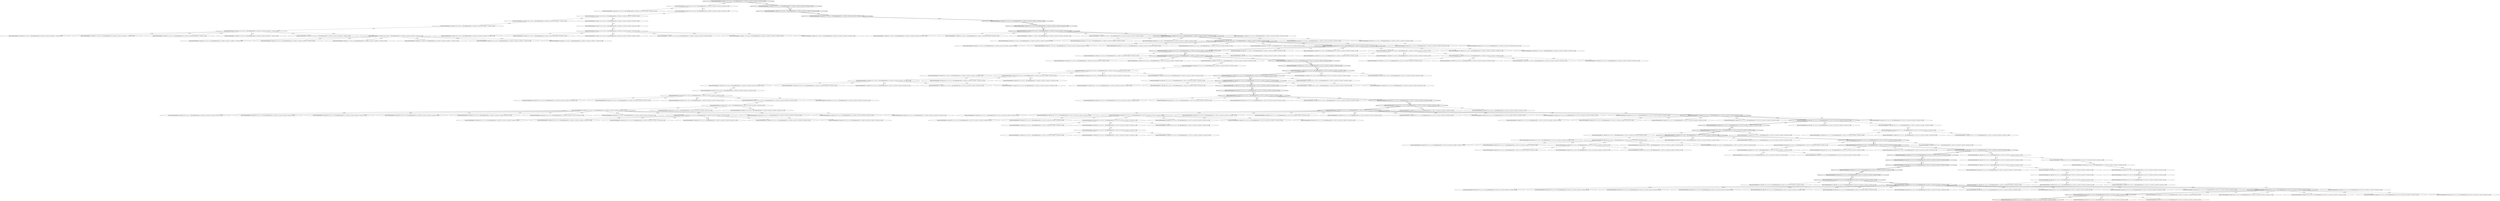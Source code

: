 strict digraph G {
  1 [ style="solid" label="Ejercicio3Vertex[index=37, days=[0, 10, 2, 4, 9, 2, 0, 29], distribucion=[[2, 0, 0, 0], [7, 5, 4, 1], [0, 5, 0, 12], [0, 7, 8, 5], [5, 5, 0, 2]]]" ];
  2 [ style="bold" label="Ejercicio3Vertex[index=39, days=[0, 10, 2, 4, 9, 2, 0, 30], distribucion=[[2, 0, 0, 0], [7, 5, 4, 2], [0, 5, 0, 12], [0, 7, 8, 5], [5, 5, 0, 2]]]" ];
  3 [ style="bold" label="Ejercicio3Vertex[index=15, days=[0, 10, 2, 4, 10, 4, 1, 30], distribucion=[[2, 0, 1, 0], [7, 5, 4, 2], [0, 5, 0, 15], [0, 7, 8, 5], [5, 5, 0, 2]]]" ];
  4 [ style="solid" label="Ejercicio3Vertex[index=18, days=[0, 10, 3, 4, 10, 4, 1, 30], distribucion=[[2, 0, 1, 0], [8, 5, 4, 2], [0, 5, 0, 15], [0, 7, 8, 5], [5, 5, 0, 2]]]" ];
  5 [ style="solid" label="Ejercicio3Vertex[index=8, days=[0, 9, 3, 4, 10, 4, 1, 30], distribucion=[[2, 0, 1, 0], [8, 5, 4, 2], [0, 4, 0, 15], [0, 7, 8, 5], [5, 5, 0, 2]]]" ];
  6 [ style="solid" label="Ejercicio3Vertex[index=12, days=[0, 9, 2, 4, 10, 4, 1, 30], distribucion=[[2, 0, 1, 0], [7, 5, 4, 2], [0, 5, 0, 15], [0, 7, 8, 5], [5, 4, 0, 2]]]" ];
  7 [ style="solid" label="Ejercicio3Vertex[index=23, days=[0, 10, 3, 4, 6, 4, 1, 30], distribucion=[[2, 0, 1, 0], [8, 5, 4, 2], [0, 5, 0, 11], [0, 7, 8, 5], [5, 5, 0, 2]]]" ];
  8 [ style="solid" label="Ejercicio3Vertex[index=23, days=[0, 10, 2, 4, 5, 4, 1, 30], distribucion=[[2, 0, 1, 0], [7, 5, 4, 2], [0, 5, 0, 10], [0, 7, 8, 5], [5, 5, 0, 2]]]" ];
  9 [ style="solid" label="Ejercicio3Vertex[index=16, days=[0, 10, 2, 2, 10, 4, 1, 30], distribucion=[[0, 0, 1, 0], [7, 5, 4, 2], [0, 5, 0, 15], [0, 7, 8, 5], [5, 5, 0, 2]]]" ];
  10 [ style="solid" label="Ejercicio3Vertex[index=12, days=[0, 10, 1, 4, 10, 4, 1, 30], distribucion=[[2, 0, 1, 0], [6, 5, 4, 2], [0, 5, 0, 15], [0, 7, 8, 5], [5, 5, 0, 2]]]" ];
  11 [ style="solid" label="Ejercicio3Vertex[index=24, days=[0, 10, 2, 4, 5, 4, 1, 30], distribucion=[[2, 0, 1, 0], [7, 5, 4, 2], [0, 5, 0, 15], [0, 7, 8, 0], [5, 5, 0, 2]]]" ];
  12 [ style="solid" label="Ejercicio3Vertex[index=7, days=[0, 8, 3, 4, 10, 4, 1, 30], distribucion=[[2, 0, 2, 0], [8, 3, 4, 2], [0, 5, 0, 15], [0, 7, 7, 5], [5, 5, 0, 2]]]" ];
  13 [ style="bold" label="Ejercicio3Vertex[index=31, days=[0, 10, 2, 4, 9, 2, 0, 30], distribucion=[[2, 0, 0, 0], [7, 5, 4, 2], [0, 5, 0, 12], [0, 7, 8, 5], [5, 5, 0, 2]]]" ];
  14 [ style="solid" label="Ejercicio3Vertex[index=23, days=[0, 10, 2, 4, 0, 4, 1, 30], distribucion=[[2, 0, 1, 0], [7, 5, 4, 2], [0, 5, 0, 5], [0, 7, 8, 5], [5, 5, 0, 2]]]" ];
  15 [ style="solid" label="Ejercicio3Vertex[index=30, days=[0, 10, 2, 4, 9, 0, 1, 30], distribucion=[[2, 0, 1, 0], [7, 5, 4, 2], [0, 5, 0, 12], [0, 7, 8, 5], [5, 5, 0, 0]]]" ];
  16 [ style="solid" label="Ejercicio3Vertex[index=24, days=[0, 10, 2, 4, 6, 4, 1, 30], distribucion=[[2, 0, 1, 0], [7, 5, 4, 2], [0, 5, 0, 14], [0, 7, 8, 2], [5, 5, 0, 2]]]" ];
  17 [ style="solid" label="Ejercicio3Vertex[index=29, days=[0, 10, 2, 4, 9, 0, 1, 30], distribucion=[[2, 0, 1, 0], [7, 5, 4, 2], [0, 5, 0, 12], [0, 7, 8, 3], [5, 5, 0, 2]]]" ];
  18 [ style="solid" label="Ejercicio3Vertex[index=33, days=[0, 10, 2, 4, 9, 2, 1, 30], distribucion=[[2, 0, 1, 0], [7, 5, 4, 2], [0, 5, 0, 12], [0, 7, 8, 5], [5, 5, 0, 2]]]" ];
  19 [ style="solid" label="Ejercicio3Vertex[index=7, days=[0, 7, 3, 4, 10, 4, 1, 30], distribucion=[[2, 0, 2, 0], [8, 2, 4, 2], [0, 5, 0, 15], [0, 7, 7, 5], [5, 5, 0, 2]]]" ];
  20 [ style="bold" label="Ejercicio3Vertex[index=0, days=[1, 10, 3, 4, 10, 4, 1, 30], distribucion=[[2, 0, 2, 0], [8, 5, 4, 2], [0, 5, 0, 15], [0, 7, 8, 5], [5, 5, 0, 2]]]" ];
  21 [ style="solid" label="Ejercicio3Vertex[index=6, days=[0, 10, 3, 4, 10, 4, 1, 30], distribucion=[[2, 0, 2, 0], [8, 5, 4, 2], [0, 5, 0, 15], [0, 7, 7, 5], [5, 5, 0, 2]]]" ];
  22 [ style="solid" label="Ejercicio3Vertex[index=25, days=[0, 10, 2, 4, 9, 4, 1, 30], distribucion=[[2, 0, 1, 0], [7, 5, 4, 2], [0, 5, 0, 15], [0, 7, 8, 5], [5, 5, 0, 1]]]" ];
  23 [ style="bold" label="Ejercicio3Vertex[index=26, days=[0, 10, 2, 4, 9, 4, 1, 30], distribucion=[[2, 0, 1, 0], [7, 5, 4, 2], [0, 5, 0, 14], [0, 7, 8, 5], [5, 5, 0, 2]]]" ];
  24 [ style="solid" label="Ejercicio3Vertex[index=23, days=[0, 10, 3, 4, 1, 4, 1, 30], distribucion=[[2, 0, 1, 0], [8, 5, 4, 2], [0, 5, 0, 6], [0, 7, 8, 5], [5, 5, 0, 2]]]" ];
  25 [ style="solid" label="Ejercicio3Vertex[index=24, days=[0, 10, 3, 4, 7, 4, 1, 30], distribucion=[[2, 0, 1, 0], [8, 5, 4, 2], [0, 5, 0, 15], [0, 7, 8, 2], [5, 5, 0, 2]]]" ];
  26 [ style="bold" label="Ejercicio3Vertex[index=2, days=[0, 10, 3, 4, 10, 4, 1, 30], distribucion=[[2, 0, 1, 0], [8, 5, 4, 2], [0, 5, 0, 15], [0, 7, 8, 5], [5, 5, 0, 2]]]" ];
  27 [ style="solid" label="Ejercicio3Vertex[index=9, days=[0, 4, 3, 4, 10, 4, 1, 30], distribucion=[[2, 0, 1, 0], [8, 5, 4, 2], [0, 5, 0, 15], [0, 1, 8, 5], [5, 5, 0, 2]]]" ];
  28 [ style="solid" label="Ejercicio3Vertex[index=23, days=[0, 10, 2, 4, 10, 4, 1, 30], distribucion=[[2, 0, 1, 0], [7, 5, 4, 2], [0, 5, 0, 15], [0, 7, 8, 5], [5, 5, 0, 2]]]" ];
  29 [ style="solid" label="Ejercicio3Vertex[index=37, days=[0, 10, 2, 4, 9, 2, 1, 28], distribucion=[[2, 0, 1, 0], [7, 5, 4, 0], [0, 5, 0, 12], [0, 7, 8, 5], [5, 5, 0, 2]]]" ];
  30 [ style="solid" label="Ejercicio3Vertex[index=7, days=[0, 6, 3, 4, 10, 4, 1, 30], distribucion=[[2, 0, 2, 0], [8, 1, 4, 2], [0, 5, 0, 15], [0, 7, 7, 5], [5, 5, 0, 2]]]" ];
  31 [ style="bold" label="Ejercicio3Vertex[index=10, days=[0, 10, 3, 4, 10, 4, 1, 30], distribucion=[[2, 0, 1, 0], [8, 5, 4, 2], [0, 5, 0, 15], [0, 7, 8, 5], [5, 5, 0, 2]]]" ];
  32 [ style="solid" label="Ejercicio3Vertex[index=19, days=[0, 10, 3, 4, 10, 4, 1, 30], distribucion=[[2, 0, 1, 0], [8, 5, 4, 2], [0, 5, 0, 15], [0, 7, 8, 5], [5, 5, 0, 2]]]" ];
  33 [ style="solid" label="Ejercicio3Vertex[index=8, days=[0, 5, 3, 4, 10, 4, 1, 30], distribucion=[[2, 0, 1, 0], [8, 5, 4, 2], [0, 0, 0, 15], [0, 7, 8, 5], [5, 5, 0, 2]]]" ];
  34 [ style="bold" label="Ejercicio3Vertex[index=40, days=[0, 10, 2, 4, 9, 2, 0, 30], distribucion=[[2, 0, 0, 0], [7, 5, 4, 2], [0, 5, 0, 12], [0, 7, 8, 5], [5, 5, 0, 2]]]" ];
  35 [ style="solid" label="Ejercicio3Vertex[index=39, days=[0, 10, 2, 4, 9, 2, 0, 29], distribucion=[[2, 0, 0, 0], [7, 5, 4, 2], [0, 5, 0, 12], [0, 7, 8, 4], [5, 5, 0, 2]]]" ];
  36 [ style="bold" label="Ejercicio3Vertex[index=14, days=[0, 10, 2, 4, 10, 4, 1, 30], distribucion=[[2, 0, 1, 0], [7, 5, 4, 2], [0, 5, 0, 15], [0, 7, 8, 5], [5, 5, 0, 2]]]" ];
  37 [ style="solid" label="Ejercicio3Vertex[index=24, days=[0, 10, 3, 4, 6, 4, 1, 30], distribucion=[[2, 0, 1, 0], [8, 5, 4, 2], [0, 5, 0, 15], [0, 7, 8, 1], [5, 5, 0, 2]]]" ];
  38 [ style="solid" label="Ejercicio3Vertex[index=17, days=[0, 10, 2, 1, 10, 4, 1, 30], distribucion=[[2, 0, 1, 0], [4, 5, 4, 2], [0, 5, 0, 15], [0, 7, 8, 5], [5, 5, 0, 2]]]" ];
  39 [ style="solid" label="Ejercicio3Vertex[index=38, days=[0, 10, 2, 4, 9, 2, 0, 18], distribucion=[[2, 0, 0, 0], [7, 5, 4, 2], [0, 5, 0, 0], [0, 7, 8, 5], [5, 5, 0, 2]]]" ];
  40 [ style="solid" label="Ejercicio3Vertex[index=20, days=[0, 10, 3, 3, 10, 4, 1, 30], distribucion=[[2, 0, 1, 0], [8, 5, 4, 2], [0, 5, 0, 15], [0, 7, 8, 5], [4, 5, 0, 2]]]" ];
  41 [ style="solid" label="Ejercicio3Vertex[index=20, days=[0, 10, 2, 2, 10, 4, 1, 30], distribucion=[[2, 0, 1, 0], [7, 5, 4, 2], [0, 5, 0, 15], [0, 7, 8, 5], [3, 5, 0, 2]]]" ];
  42 [ style="solid" label="Ejercicio3Vertex[index=24, days=[0, 10, 2, 4, 9, 4, 1, 30], distribucion=[[2, 0, 1, 0], [7, 5, 4, 2], [0, 5, 0, 15], [0, 7, 8, 4], [5, 5, 0, 2]]]" ];
  43 [ style="solid" label="Ejercicio3Vertex[index=23, days=[0, 10, 3, 4, 3, 4, 1, 30], distribucion=[[2, 0, 1, 0], [8, 5, 4, 2], [0, 5, 0, 8], [0, 7, 8, 5], [5, 5, 0, 2]]]" ];
  44 [ style="bold" label="Ejercicio3Vertex[index=32, days=[0, 10, 2, 4, 9, 2, 0, 30], distribucion=[[2, 0, 0, 0], [7, 5, 4, 2], [0, 5, 0, 12], [0, 7, 8, 5], [5, 5, 0, 2]]]" ];
  45 [ style="solid" label="Ejercicio3Vertex[index=23, days=[0, 10, 2, 4, 8, 4, 1, 30], distribucion=[[2, 0, 1, 0], [7, 5, 4, 2], [0, 5, 0, 13], [0, 7, 8, 5], [5, 5, 0, 2]]]" ];
  46 [ style="solid" label="Ejercicio3Vertex[index=9, days=[0, 7, 3, 4, 10, 4, 1, 30], distribucion=[[2, 0, 1, 0], [8, 5, 4, 2], [0, 5, 0, 15], [0, 4, 8, 5], [5, 5, 0, 2]]]" ];
  47 [ style="solid" label="Ejercicio3Vertex[index=11, days=[0, 10, 2, 4, 10, 4, 1, 30], distribucion=[[1, 0, 1, 0], [8, 5, 4, 2], [0, 5, 0, 15], [0, 7, 8, 5], [5, 5, 0, 2]]]" ];
  48 [ style="solid" label="Ejercicio3Vertex[index=20, days=[0, 10, 3, 0, 10, 4, 1, 30], distribucion=[[2, 0, 1, 0], [8, 5, 4, 2], [0, 5, 0, 15], [0, 7, 8, 5], [1, 5, 0, 2]]]" ];
  49 [ style="solid" label="Ejercicio3Vertex[index=30, days=[0, 10, 2, 4, 9, 2, 1, 30], distribucion=[[2, 0, 1, 0], [7, 5, 4, 2], [0, 5, 0, 14], [0, 7, 8, 5], [5, 5, 0, 0]]]" ];
  50 [ style="solid" label="Ejercicio3Vertex[index=27, days=[0, 10, 2, 4, 9, 2, 1, 30], distribucion=[[2, 0, 1, 0], [7, 5, 4, 0], [0, 5, 0, 14], [0, 7, 8, 5], [5, 5, 0, 2]]]" ];
  51 [ style="solid" label="Ejercicio3Vertex[index=32, days=[0, 10, 2, 4, 9, 2, 1, 30], distribucion=[[2, 0, 1, 0], [7, 5, 4, 2], [0, 5, 0, 12], [0, 7, 8, 5], [5, 5, 0, 2]]]" ];
  52 [ style="solid" label="Ejercicio3Vertex[index=34, days=[0, 10, 2, 4, 9, 2, 0, 30], distribucion=[[2, 0, 1, 0], [7, 5, 4, 2], [0, 5, 0, 12], [0, 7, 7, 5], [5, 5, 0, 2]]]" ];
  53 [ style="solid" label="Ejercicio3Vertex[index=29, days=[0, 10, 2, 4, 9, 2, 1, 30], distribucion=[[2, 0, 1, 0], [7, 5, 4, 2], [0, 5, 0, 14], [0, 7, 8, 3], [5, 5, 0, 2]]]" ];
  54 [ style="solid" label="Ejercicio3Vertex[index=8, days=[0, 6, 3, 4, 10, 4, 1, 30], distribucion=[[2, 0, 2, 0], [8, 5, 4, 2], [0, 1, 0, 15], [0, 7, 7, 5], [5, 5, 0, 2]]]" ];
  55 [ style="bold" label="Ejercicio3Vertex[index=25, days=[0, 10, 2, 4, 9, 4, 1, 30], distribucion=[[2, 0, 1, 0], [7, 5, 4, 2], [0, 5, 0, 14], [0, 7, 8, 5], [5, 5, 0, 2]]]" ];
  56 [ style="solid" label="Ejercicio3Vertex[index=5, days=[0, 10, 3, 4, 10, 4, 1, 30], distribucion=[[2, 0, 2, 0], [8, 5, 4, 2], [0, 5, 0, 15], [0, 7, 7, 5], [5, 5, 0, 2]]]" ];
  57 [ style="solid" label="Ejercicio3Vertex[index=1, days=[1, 10, 3, 4, 10, 4, 1, 30], distribucion=[[2, 0, 2, 0], [8, 5, 4, 2], [0, 5, 0, 15], [0, 7, 8, 5], [5, 5, 0, 2]]]" ];
  58 [ style="bold" label="Ejercicio3Vertex[index=3, days=[0, 10, 3, 4, 10, 4, 1, 30], distribucion=[[2, 0, 1, 0], [8, 5, 4, 2], [0, 5, 0, 15], [0, 7, 8, 5], [5, 5, 0, 2]]]" ];
  59 [ style="bold" label="Ejercicio3Vertex[index=11, days=[0, 10, 3, 4, 10, 4, 1, 30], distribucion=[[2, 0, 1, 0], [8, 5, 4, 2], [0, 5, 0, 15], [0, 7, 8, 5], [5, 5, 0, 2]]]" ];
  60 [ style="solid" label="Ejercicio3Vertex[index=27, days=[0, 10, 2, 4, 10, 3, 1, 30], distribucion=[[2, 0, 1, 0], [7, 5, 4, 1], [0, 5, 0, 15], [0, 7, 8, 5], [5, 5, 0, 2]]]" ];
  61 [ style="bold" label="Ejercicio3Vertex[index=22, days=[0, 10, 2, 4, 10, 4, 1, 30], distribucion=[[2, 0, 1, 0], [7, 5, 4, 2], [0, 5, 0, 15], [0, 7, 8, 5], [5, 5, 0, 2]]]" ];
  62 [ style="solid" label="Ejercicio3Vertex[index=28, days=[0, 10, 2, 4, 9, 3, 1, 30], distribucion=[[2, 0, 1, 0], [7, 5, 4, 2], [0, 5, 0, 13], [0, 7, 8, 5], [5, 5, 0, 2]]]" ];
  63 [ style="solid" label="Ejercicio3Vertex[index=40, days=[0, 10, 2, 4, 9, 2, 0, 28], distribucion=[[2, 0, 0, 0], [7, 5, 4, 2], [0, 5, 0, 12], [0, 7, 8, 5], [5, 5, 0, 0]]]" ];
  64 [ style="solid" label="Ejercicio3Vertex[index=16, days=[0, 10, 3, 4, 10, 4, 1, 30], distribucion=[[2, 0, 1, 0], [8, 5, 4, 2], [0, 5, 0, 15], [0, 7, 8, 5], [5, 5, 0, 2]]]" ];
  65 [ style="solid" label="Ejercicio3Vertex[index=37, days=[0, 10, 2, 4, 9, 2, 0, 28], distribucion=[[2, 0, 0, 0], [7, 5, 4, 0], [0, 5, 0, 12], [0, 7, 8, 5], [5, 5, 0, 2]]]" ];
  66 [ style="solid" label="Ejercicio3Vertex[index=20, days=[0, 10, 2, 3, 10, 4, 1, 30], distribucion=[[2, 0, 1, 0], [7, 5, 4, 2], [0, 5, 0, 15], [0, 7, 8, 5], [4, 5, 0, 2]]]" ];
  67 [ style="solid" label="Ejercicio3Vertex[index=38, days=[0, 10, 2, 4, 9, 2, 0, 20], distribucion=[[2, 0, 0, 0], [7, 5, 4, 2], [0, 5, 0, 2], [0, 7, 8, 5], [5, 5, 0, 2]]]" ];
  68 [ style="solid" label="Ejercicio3Vertex[index=17, days=[0, 10, 2, 0, 10, 4, 1, 30], distribucion=[[2, 0, 1, 0], [3, 5, 4, 2], [0, 5, 0, 15], [0, 7, 8, 5], [5, 5, 0, 2]]]" ];
  69 [ style="solid" label="Ejercicio3Vertex[index=39, days=[0, 10, 2, 4, 9, 2, 0, 28], distribucion=[[2, 0, 0, 0], [7, 5, 4, 2], [0, 5, 0, 12], [0, 7, 8, 3], [5, 5, 0, 2]]]" ];
  70 [ style="solid" label="Ejercicio3Vertex[index=7, days=[1, 8, 3, 4, 10, 4, 1, 30], distribucion=[[2, 0, 2, 0], [8, 3, 4, 2], [0, 5, 0, 15], [0, 7, 8, 5], [5, 5, 0, 2]]]" ];
  71 [ style="solid" label="Ejercicio3Vertex[index=24, days=[0, 10, 3, 4, 10, 4, 1, 30], distribucion=[[2, 0, 1, 0], [8, 5, 4, 2], [0, 5, 0, 15], [0, 7, 8, 5], [5, 5, 0, 2]]]" ];
  72 [ style="solid" label="Ejercicio3Vertex[index=23, days=[0, 10, 2, 4, 7, 4, 1, 30], distribucion=[[2, 0, 1, 0], [7, 5, 4, 2], [0, 5, 0, 12], [0, 7, 8, 5], [5, 5, 0, 2]]]" ];
  73 [ style="solid" label="Ejercicio3Vertex[index=35, days=[0, 10, 2, 4, 9, 2, 0, 30], distribucion=[[2, 0, 1, 0], [7, 5, 3, 2], [0, 5, 0, 12], [0, 7, 8, 5], [5, 5, 0, 2]]]" ];
  74 [ style="solid" label="Ejercicio3Vertex[index=9, days=[0, 5, 3, 4, 10, 4, 1, 30], distribucion=[[2, 0, 1, 0], [8, 5, 4, 2], [0, 5, 0, 15], [0, 2, 8, 5], [5, 5, 0, 2]]]" ];
  75 [ style="bold" label="Ejercicio3Vertex[index=33, days=[0, 10, 2, 4, 9, 2, 0, 30], distribucion=[[2, 0, 0, 0], [7, 5, 4, 2], [0, 5, 0, 12], [0, 7, 8, 5], [5, 5, 0, 2]]]" ];
  76 [ style="solid" label="Ejercicio3Vertex[index=8, days=[0, 8, 3, 4, 10, 4, 1, 30], distribucion=[[2, 0, 1, 0], [8, 5, 4, 2], [0, 3, 0, 15], [0, 7, 8, 5], [5, 5, 0, 2]]]" ];
  77 [ style="solid" label="Ejercicio3Vertex[index=40, days=[0, 10, 2, 4, 9, 2, 0, 29], distribucion=[[2, 0, 0, 0], [7, 5, 4, 2], [0, 5, 0, 12], [0, 7, 8, 5], [5, 5, 0, 1]]]" ];
  78 [ style="solid" label="Ejercicio3Vertex[index=28, days=[0, 10, 2, 4, 9, 4, 1, 30], distribucion=[[2, 0, 1, 0], [7, 5, 4, 2], [0, 5, 0, 14], [0, 7, 8, 5], [5, 5, 0, 2]]]" ];
  79 [ style="solid" label="Ejercicio3Vertex[index=38, days=[0, 10, 2, 4, 9, 2, 0, 19], distribucion=[[2, 0, 0, 0], [7, 5, 4, 2], [0, 5, 0, 1], [0, 7, 8, 5], [5, 5, 0, 2]]]" ];
  80 [ style="solid" label="Ejercicio3Vertex[index=12, days=[0, 10, 0, 4, 10, 4, 1, 30], distribucion=[[2, 0, 1, 0], [5, 5, 4, 2], [0, 5, 0, 15], [0, 7, 8, 5], [5, 5, 0, 2]]]" ];
  81 [ style="solid" label="Ejercicio3Vertex[index=20, days=[0, 10, 2, 0, 10, 4, 1, 30], distribucion=[[2, 0, 1, 0], [7, 5, 4, 2], [0, 5, 0, 15], [0, 7, 8, 5], [1, 5, 0, 2]]]" ];
  82 [ style="solid" label="Ejercicio3Vertex[index=12, days=[0, 9, 0, 4, 10, 4, 1, 30], distribucion=[[2, 0, 1, 0], [5, 5, 4, 2], [0, 5, 0, 15], [0, 7, 8, 5], [5, 4, 0, 2]]]" ];
  83 [ style="solid" label="Ejercicio3Vertex[index=4, days=[0, 10, 3, 4, 10, 4, 1, 30], distribucion=[[2, 0, 2, 0], [8, 5, 4, 2], [0, 5, 0, 15], [0, 7, 7, 5], [5, 5, 0, 2]]]" ];
  84 [ style="solid" label="Ejercicio3Vertex[index=6, days=[1, 10, 3, 4, 10, 4, 1, 30], distribucion=[[2, 0, 2, 0], [8, 5, 4, 2], [0, 5, 0, 15], [0, 7, 8, 5], [5, 5, 0, 2]]]" ];
  85 [ style="solid" label="Ejercicio3Vertex[index=7, days=[0, 5, 3, 4, 10, 4, 1, 30], distribucion=[[2, 0, 2, 0], [8, 0, 4, 2], [0, 5, 0, 15], [0, 7, 7, 5], [5, 5, 0, 2]]]" ];
  86 [ style="solid" label="Ejercicio3Vertex[index=25, days=[0, 10, 2, 4, 10, 4, 1, 30], distribucion=[[2, 0, 1, 0], [7, 5, 4, 2], [0, 5, 0, 15], [0, 7, 8, 5], [5, 5, 0, 2]]]" ];
  87 [ style="solid" label="Ejercicio3Vertex[index=23, days=[0, 10, 2, 4, 2, 4, 1, 30], distribucion=[[2, 0, 1, 0], [7, 5, 4, 2], [0, 5, 0, 7], [0, 7, 8, 5], [5, 5, 0, 2]]]" ];
  88 [ style="bold" label="Ejercicio3Vertex[index=17, days=[0, 10, 2, 4, 10, 4, 1, 30], distribucion=[[2, 0, 1, 0], [7, 5, 4, 2], [0, 5, 0, 15], [0, 7, 8, 5], [5, 5, 0, 2]]]" ];
  89 [ style="solid" label="Ejercicio3Vertex[index=27, days=[0, 10, 2, 4, 10, 2, 1, 30], distribucion=[[2, 0, 1, 0], [7, 5, 4, 0], [0, 5, 0, 15], [0, 7, 8, 5], [5, 5, 0, 2]]]" ];
  90 [ style="solid" label="Ejercicio3Vertex[index=31, days=[0, 10, 2, 4, 9, 0, 1, 30], distribucion=[[2, 0, 1, 0], [7, 5, 4, 2], [0, 5, 0, 12], [0, 7, 8, 3], [5, 5, 0, 2]]]" ];
  91 [ style="solid" label="Ejercicio3Vertex[index=35, days=[0, 10, 2, 4, 9, 2, 1, 30], distribucion=[[2, 0, 1, 0], [7, 5, 4, 2], [0, 5, 0, 12], [0, 7, 8, 5], [5, 5, 0, 2]]]" ];
  92 [ style="solid" label="Ejercicio3Vertex[index=10, days=[0, 7, 3, 4, 10, 4, 1, 30], distribucion=[[2, 0, 1, 0], [8, 5, 4, 2], [0, 5, 0, 15], [0, 7, 8, 5], [5, 2, 0, 2]]]" ];
  93 [ style="bold" label="Ejercicio3Vertex[index=8, days=[0, 10, 3, 4, 10, 4, 1, 30], distribucion=[[2, 0, 1, 0], [8, 5, 4, 2], [0, 5, 0, 15], [0, 7, 8, 5], [5, 5, 0, 2]]]" ];
  94 [ style="solid" label="Ejercicio3Vertex[index=9, days=[0, 8, 3, 4, 10, 4, 1, 30], distribucion=[[2, 0, 1, 0], [8, 5, 4, 2], [0, 5, 0, 15], [0, 5, 8, 5], [5, 5, 0, 2]]]" ];
  95 [ style="solid" label="Ejercicio3Vertex[index=23, days=[0, 10, 3, 4, 5, 4, 1, 30], distribucion=[[2, 0, 1, 0], [8, 5, 4, 2], [0, 5, 0, 10], [0, 7, 8, 5], [5, 5, 0, 2]]]" ];
  96 [ style="solid" label="Ejercicio3Vertex[index=7, days=[1, 6, 3, 4, 10, 4, 1, 30], distribucion=[[2, 0, 2, 0], [8, 1, 4, 2], [0, 5, 0, 15], [0, 7, 8, 5], [5, 5, 0, 2]]]" ];
  97 [ style="solid" label="Ejercicio3Vertex[index=17, days=[0, 10, 3, 4, 10, 4, 1, 30], distribucion=[[2, 0, 1, 0], [8, 5, 4, 2], [0, 5, 0, 15], [0, 7, 8, 5], [5, 5, 0, 2]]]" ];
  98 [ style="bold" label="Ejercicio3Vertex[index=16, days=[0, 10, 2, 4, 10, 4, 1, 30], distribucion=[[2, 0, 1, 0], [7, 5, 4, 2], [0, 5, 0, 15], [0, 7, 8, 5], [5, 5, 0, 2]]]" ];
  99 [ style="solid" label="Ejercicio3Vertex[index=38, days=[0, 10, 2, 4, 9, 2, 0, 22], distribucion=[[2, 0, 0, 0], [7, 5, 4, 2], [0, 5, 0, 4], [0, 7, 8, 5], [5, 5, 0, 2]]]" ];
  100 [ style="solid" label="Ejercicio3Vertex[index=27, days=[0, 10, 2, 4, 7, 3, 1, 30], distribucion=[[2, 0, 1, 0], [7, 5, 4, 1], [0, 5, 0, 14], [0, 7, 8, 5], [5, 5, 0, 0]]]" ];
  101 [ style="solid" label="Ejercicio3Vertex[index=8, days=[0, 8, 3, 4, 10, 4, 1, 30], distribucion=[[2, 0, 2, 0], [8, 5, 4, 2], [0, 3, 0, 15], [0, 7, 7, 5], [5, 5, 0, 2]]]" ];
  102 [ style="solid" label="Ejercicio3Vertex[index=39, days=[0, 10, 2, 4, 9, 2, 0, 27], distribucion=[[2, 0, 0, 0], [7, 5, 4, 2], [0, 5, 0, 12], [0, 7, 8, 2], [5, 5, 0, 2]]]" ];
  103 [ style="solid" label="Ejercicio3Vertex[index=9, days=[0, 3, 3, 4, 10, 4, 1, 30], distribucion=[[2, 0, 1, 0], [8, 5, 4, 2], [0, 5, 0, 15], [0, 0, 8, 5], [5, 5, 0, 2]]]" ];
  104 [ style="solid" label="Ejercicio3Vertex[index=12, days=[0, 9, 1, 4, 10, 4, 1, 30], distribucion=[[2, 0, 1, 0], [6, 5, 4, 2], [0, 5, 0, 15], [0, 7, 8, 5], [5, 4, 0, 2]]]" ];
  105 [ style="solid" label="Ejercicio3Vertex[index=36, days=[0, 10, 2, 4, 9, 2, 0, 30], distribucion=[[2, 0, 1, 0], [7, 5, 3, 2], [0, 5, 0, 12], [0, 7, 8, 5], [5, 5, 0, 2]]]" ];
  106 [ style="solid" label="Ejercicio3Vertex[index=24, days=[0, 10, 3, 4, 5, 4, 1, 30], distribucion=[[2, 0, 1, 0], [8, 5, 4, 2], [0, 5, 0, 15], [0, 7, 8, 0], [5, 5, 0, 2]]]" ];
  107 [ style="solid" label="Ejercicio3Vertex[index=17, days=[0, 10, 3, 0, 10, 4, 1, 30], distribucion=[[2, 0, 1, 0], [4, 5, 4, 2], [0, 5, 0, 15], [0, 7, 8, 5], [5, 5, 0, 2]]]" ];
  108 [ style="bold" label="Ejercicio3Vertex[index=34, days=[0, 10, 2, 4, 9, 2, 0, 30], distribucion=[[2, 0, 0, 0], [7, 5, 4, 2], [0, 5, 0, 12], [0, 7, 8, 5], [5, 5, 0, 2]]]" ];
  109 [ style="solid" label="Ejercicio3Vertex[index=8, days=[0, 7, 3, 4, 10, 4, 1, 30], distribucion=[[2, 0, 2, 0], [8, 5, 4, 2], [0, 2, 0, 15], [0, 7, 7, 5], [5, 5, 0, 2]]]" ];
  110 [ style="solid" label="Ejercicio3Vertex[index=16, days=[0, 10, 3, 2, 10, 4, 1, 30], distribucion=[[0, 0, 1, 0], [8, 5, 4, 2], [0, 5, 0, 15], [0, 7, 8, 5], [5, 5, 0, 2]]]" ];
  111 [ style="solid" label="Ejercicio3Vertex[index=11, days=[0, 9, 2, 4, 10, 4, 1, 30], distribucion=[[1, 0, 1, 0], [8, 5, 4, 2], [0, 5, 0, 15], [0, 7, 8, 5], [5, 4, 0, 2]]]" ];
  112 [ style="bold" label="Ejercicio3Vertex[index=27, days=[0, 10, 2, 4, 9, 4, 1, 30], distribucion=[[2, 0, 1, 0], [7, 5, 4, 2], [0, 5, 0, 14], [0, 7, 8, 5], [5, 5, 0, 2]]]" ];
  113 [ style="solid" label="Ejercicio3Vertex[index=7, days=[1, 10, 3, 4, 10, 4, 1, 30], distribucion=[[2, 0, 2, 0], [8, 5, 4, 2], [0, 5, 0, 15], [0, 7, 8, 5], [5, 5, 0, 2]]]" ];
  114 [ style="solid" label="Ejercicio3Vertex[index=34, days=[0, 10, 2, 4, 9, 2, 1, 30], distribucion=[[2, 0, 1, 0], [7, 5, 4, 2], [0, 5, 0, 12], [0, 7, 8, 5], [5, 5, 0, 2]]]" ];
  115 [ style="solid" label="Ejercicio3Vertex[index=30, days=[0, 10, 2, 4, 9, 0, 1, 30], distribucion=[[2, 0, 1, 0], [7, 5, 4, 2], [0, 5, 0, 12], [0, 7, 8, 3], [5, 5, 0, 2]]]" ];
  116 [ style="solid" label="Ejercicio3Vertex[index=38, days=[0, 10, 2, 4, 9, 2, 0, 21], distribucion=[[2, 0, 0, 0], [7, 5, 4, 2], [0, 5, 0, 3], [0, 7, 8, 5], [5, 5, 0, 2]]]" ];
  117 [ style="solid" label="Ejercicio3Vertex[index=23, days=[0, 10, 3, 4, 8, 4, 1, 30], distribucion=[[2, 0, 1, 0], [8, 5, 4, 2], [0, 5, 0, 13], [0, 7, 8, 5], [5, 5, 0, 2]]]" ];
  118 [ style="solid" label="Ejercicio3Vertex[index=23, days=[0, 10, 3, 4, 2, 4, 1, 30], distribucion=[[2, 0, 1, 0], [8, 5, 4, 2], [0, 5, 0, 7], [0, 7, 8, 5], [5, 5, 0, 2]]]" ];
  119 [ style="solid" label="Ejercicio3Vertex[index=24, days=[0, 10, 2, 4, 5, 4, 1, 30], distribucion=[[2, 0, 1, 0], [7, 5, 4, 2], [0, 5, 0, 14], [0, 7, 8, 1], [5, 5, 0, 2]]]" ];
  120 [ style="bold" label="Ejercicio3Vertex[index=1, days=[0, 10, 3, 4, 10, 4, 1, 30], distribucion=[[2, 0, 1, 0], [8, 5, 4, 2], [0, 5, 0, 15], [0, 7, 8, 5], [5, 5, 0, 2]]]" ];
  121 [ style="solid" label="Ejercicio3Vertex[index=29, days=[0, 10, 2, 4, 9, 1, 1, 30], distribucion=[[2, 0, 1, 0], [7, 5, 4, 2], [0, 5, 0, 14], [0, 7, 8, 2], [5, 5, 0, 2]]]" ];
  122 [ style="solid" label="Ejercicio3Vertex[index=7, days=[0, 9, 3, 4, 10, 4, 1, 30], distribucion=[[2, 0, 2, 0], [8, 4, 4, 2], [0, 5, 0, 15], [0, 7, 7, 5], [5, 5, 0, 2]]]" ];
  123 [ style="bold" label="Ejercicio3Vertex[index=9, days=[0, 10, 3, 4, 10, 4, 1, 30], distribucion=[[2, 0, 1, 0], [8, 5, 4, 2], [0, 5, 0, 15], [0, 7, 8, 5], [5, 5, 0, 2]]]" ];
  124 [ style="solid" label="Ejercicio3Vertex[index=15, days=[0, 10, 2, 4, 10, 4, 1, 30], distribucion=[[2, 0, 1, 0], [8, 5, 4, 2], [0, 5, 0, 15], [0, 7, 8, 5], [4, 5, 0, 2]]]" ];
  125 [ style="solid" label="Ejercicio3Vertex[index=24, days=[0, 10, 2, 4, 10, 4, 1, 30], distribucion=[[2, 0, 1, 0], [7, 5, 4, 2], [0, 5, 0, 15], [0, 7, 8, 5], [5, 5, 0, 2]]]" ];
  126 [ style="solid" label="Ejercicio3Vertex[index=17, days=[0, 10, 2, 2, 10, 4, 1, 30], distribucion=[[2, 0, 1, 0], [5, 5, 4, 2], [0, 5, 0, 15], [0, 7, 8, 5], [5, 5, 0, 2]]]" ];
  127 [ style="solid" label="Ejercicio3Vertex[index=22, days=[0, 10, 3, 4, 10, 4, 1, 30], distribucion=[[2, 0, 1, 0], [8, 5, 4, 2], [0, 5, 0, 15], [0, 7, 8, 5], [5, 5, 0, 2]]]" ];
  128 [ style="solid" label="Ejercicio3Vertex[index=31, days=[0, 10, 2, 4, 9, 0, 0, 30], distribucion=[[2, 0, 0, 0], [7, 5, 4, 2], [0, 5, 0, 12], [0, 7, 8, 3], [5, 5, 0, 2]]]" ];
  129 [ style="solid" label="Ejercicio3Vertex[index=10, days=[0, 6, 3, 4, 10, 4, 1, 30], distribucion=[[2, 0, 1, 0], [8, 5, 4, 2], [0, 5, 0, 15], [0, 7, 8, 5], [5, 1, 0, 2]]]" ];
  130 [ style="bold" label="Ejercicio3Vertex[index=35, days=[0, 10, 2, 4, 9, 2, 0, 30], distribucion=[[2, 0, 0, 0], [7, 5, 4, 2], [0, 5, 0, 12], [0, 7, 8, 5], [5, 5, 0, 2]]]" ];
  131 [ style="solid" label="Ejercicio3Vertex[index=38, days=[0, 10, 2, 4, 9, 2, 0, 24], distribucion=[[2, 0, 0, 0], [7, 5, 4, 2], [0, 5, 0, 6], [0, 7, 8, 5], [5, 5, 0, 2]]]" ];
  132 [ style="solid" label="Ejercicio3Vertex[index=39, days=[0, 10, 2, 4, 9, 2, 0, 26], distribucion=[[2, 0, 0, 0], [7, 5, 4, 2], [0, 5, 0, 12], [0, 7, 8, 1], [5, 5, 0, 2]]]" ];
  133 [ style="solid" label="Ejercicio3Vertex[index=11, days=[0, 10, 1, 4, 10, 4, 1, 30], distribucion=[[0, 0, 1, 0], [8, 5, 4, 2], [0, 5, 0, 15], [0, 7, 8, 5], [5, 5, 0, 2]]]" ];
  134 [ style="solid" label="Ejercicio3Vertex[index=27, days=[0, 10, 2, 4, 7, 4, 1, 30], distribucion=[[2, 0, 1, 0], [7, 5, 4, 2], [0, 5, 0, 14], [0, 7, 8, 5], [5, 5, 0, 0]]]" ];
  135 [ style="solid" label="Ejercicio3Vertex[index=17, days=[0, 10, 3, 3, 10, 4, 1, 30], distribucion=[[2, 0, 1, 0], [7, 5, 4, 2], [0, 5, 0, 15], [0, 7, 8, 5], [5, 5, 0, 2]]]" ];
  136 [ style="solid" label="Ejercicio3Vertex[index=20, days=[0, 10, 2, 1, 10, 4, 1, 30], distribucion=[[2, 0, 1, 0], [7, 5, 4, 2], [0, 5, 0, 15], [0, 7, 8, 5], [2, 5, 0, 2]]]" ];
  137 [ style="solid" label="Ejercicio3Vertex[index=20, days=[0, 10, 3, 2, 10, 4, 1, 30], distribucion=[[2, 0, 1, 0], [8, 5, 4, 2], [0, 5, 0, 15], [0, 7, 8, 5], [3, 5, 0, 2]]]" ];
  138 [ style="solid" label="Ejercicio3Vertex[index=33, days=[0, 10, 2, 4, 9, 2, 0, 30], distribucion=[[2, 0, 1, 0], [7, 5, 3, 2], [0, 5, 0, 12], [0, 7, 8, 5], [5, 5, 0, 2]]]" ];
  139 [ style="solid" label="Ejercicio3Vertex[index=25, days=[0, 10, 2, 4, 8, 4, 1, 30], distribucion=[[2, 0, 1, 0], [7, 5, 4, 2], [0, 5, 0, 14], [0, 7, 8, 5], [5, 5, 0, 1]]]" ];
  140 [ style="solid" label="Ejercicio3Vertex[index=24, days=[0, 10, 3, 4, 9, 4, 1, 30], distribucion=[[2, 0, 1, 0], [8, 5, 4, 2], [0, 5, 0, 15], [0, 7, 8, 4], [5, 5, 0, 2]]]" ];
  141 [ style="solid" label="Ejercicio3Vertex[index=28, days=[0, 10, 2, 4, 9, 0, 1, 30], distribucion=[[2, 0, 1, 0], [7, 5, 4, 2], [0, 5, 0, 10], [0, 7, 8, 5], [5, 5, 0, 2]]]" ];
  142 [ style="solid" label="Ejercicio3Vertex[index=30, days=[0, 10, 2, 4, 9, 4, 1, 30], distribucion=[[2, 0, 1, 0], [7, 5, 4, 2], [0, 5, 0, 14], [0, 7, 8, 5], [5, 5, 0, 2]]]" ];
  143 [ style="solid" label="Ejercicio3Vertex[index=27, days=[0, 10, 2, 4, 9, 3, 1, 30], distribucion=[[2, 0, 1, 0], [7, 5, 4, 1], [0, 5, 0, 14], [0, 7, 8, 5], [5, 5, 0, 2]]]" ];
  144 [ style="bold" label="Ejercicio3Vertex[index=29, days=[0, 10, 2, 4, 9, 2, 1, 30], distribucion=[[2, 0, 1, 0], [7, 5, 4, 2], [0, 5, 0, 12], [0, 7, 8, 5], [5, 5, 0, 2]]]" ];
  145 [ style="solid" label="Ejercicio3Vertex[index=7, days=[0, 8, 3, 4, 10, 4, 1, 30], distribucion=[[2, 0, 1, 0], [8, 3, 4, 2], [0, 5, 0, 15], [0, 7, 8, 5], [5, 5, 0, 2]]]" ];
  146 [ style="solid" label="Ejercicio3Vertex[index=38, days=[0, 10, 2, 4, 9, 2, 0, 23], distribucion=[[2, 0, 0, 0], [7, 5, 4, 2], [0, 5, 0, 5], [0, 7, 8, 5], [5, 5, 0, 2]]]" ];
  147 [ style="solid" label="Ejercicio3Vertex[index=4, days=[1, 10, 3, 4, 10, 4, 1, 30], distribucion=[[2, 0, 2, 0], [8, 5, 4, 2], [0, 5, 0, 15], [0, 7, 8, 5], [5, 5, 0, 2]]]" ];
  148 [ style="solid" label="Ejercicio3Vertex[index=7, days=[0, 6, 3, 4, 10, 4, 1, 30], distribucion=[[2, 0, 1, 0], [8, 1, 4, 2], [0, 5, 0, 15], [0, 7, 8, 5], [5, 5, 0, 2]]]" ];
  149 [ style="solid" label="Ejercicio3Vertex[index=7, days=[1, 5, 3, 4, 10, 4, 1, 30], distribucion=[[2, 0, 2, 0], [8, 0, 4, 2], [0, 5, 0, 15], [0, 7, 8, 5], [5, 5, 0, 2]]]" ];
  150 [ style="solid" label="Ejercicio3Vertex[index=8, days=[0, 7, 3, 4, 10, 4, 1, 30], distribucion=[[2, 0, 1, 0], [8, 5, 4, 2], [0, 2, 0, 15], [0, 7, 8, 5], [5, 5, 0, 2]]]" ];
  151 [ style="solid" label="Ejercicio3Vertex[index=27, days=[0, 10, 2, 4, 10, 4, 1, 30], distribucion=[[2, 0, 1, 0], [7, 5, 4, 2], [0, 5, 0, 15], [0, 7, 8, 5], [5, 5, 0, 2]]]" ];
  152 [ style="bold" label="Ejercicio3Vertex[index=6, days=[0, 10, 3, 4, 10, 4, 1, 30], distribucion=[[2, 0, 1, 0], [8, 5, 4, 2], [0, 5, 0, 15], [0, 7, 8, 5], [5, 5, 0, 2]]]" ];
  153 [ style="solid" label="Ejercicio3Vertex[index=10, days=[0, 9, 3, 4, 10, 4, 1, 30], distribucion=[[2, 0, 1, 0], [8, 5, 4, 2], [0, 5, 0, 15], [0, 7, 8, 5], [5, 4, 0, 2]]]" ];
  154 [ style="bold" label="Ejercicio3Vertex[index=19, days=[0, 10, 2, 4, 10, 4, 1, 30], distribucion=[[2, 0, 1, 0], [7, 5, 4, 2], [0, 5, 0, 15], [0, 7, 8, 5], [5, 5, 0, 2]]]" ];
  155 [ style="solid" label="Ejercicio3Vertex[index=14, days=[0, 10, 3, 4, 10, 4, 1, 30], distribucion=[[2, 0, 1, 0], [8, 5, 4, 2], [0, 5, 0, 15], [0, 7, 8, 5], [5, 5, 0, 2]]]" ];
  156 [ style="solid" label="Ejercicio3Vertex[index=37, days=[0, 10, 2, 4, 9, 2, 1, 30], distribucion=[[2, 0, 1, 0], [7, 5, 4, 2], [0, 5, 0, 12], [0, 7, 8, 5], [5, 5, 0, 2]]]" ];
  157 [ style="solid" label="Ejercicio3Vertex[index=7, days=[0, 7, 3, 4, 10, 4, 1, 30], distribucion=[[2, 0, 1, 0], [8, 2, 4, 2], [0, 5, 0, 15], [0, 7, 8, 5], [5, 5, 0, 2]]]" ];
  158 [ style="solid" label="Ejercicio3Vertex[index=28, days=[0, 10, 2, 4, 9, 1, 1, 30], distribucion=[[2, 0, 1, 0], [7, 5, 4, 2], [0, 5, 0, 11], [0, 7, 8, 5], [5, 5, 0, 2]]]" ];
  159 [ style="solid" label="Ejercicio3Vertex[index=23, days=[0, 10, 3, 4, 0, 4, 1, 30], distribucion=[[2, 0, 1, 0], [8, 5, 4, 2], [0, 5, 0, 5], [0, 7, 8, 5], [5, 5, 0, 2]]]" ];
  160 [ style="solid" label="Ejercicio3Vertex[index=15, days=[0, 10, 3, 4, 10, 4, 1, 30], distribucion=[[2, 0, 1, 0], [8, 5, 4, 2], [0, 5, 0, 15], [0, 7, 8, 5], [5, 5, 0, 2]]]" ];
  161 [ style="bold" label="Ejercicio3Vertex[index=36, days=[0, 10, 2, 4, 9, 2, 0, 30], distribucion=[[2, 0, 0, 0], [7, 5, 4, 2], [0, 5, 0, 12], [0, 7, 8, 5], [5, 5, 0, 2]]]" ];
  162 [ style="solid" label="Ejercicio3Vertex[index=24, days=[0, 10, 2, 4, 4, 4, 1, 30], distribucion=[[2, 0, 1, 0], [7, 5, 4, 2], [0, 5, 0, 14], [0, 7, 8, 0], [5, 5, 0, 2]]]" ];
  163 [ style="solid" label="Ejercicio3Vertex[index=38, days=[0, 10, 2, 4, 9, 2, 0, 26], distribucion=[[2, 0, 0, 0], [7, 5, 4, 2], [0, 5, 0, 8], [0, 7, 8, 5], [5, 5, 0, 2]]]" ];
  164 [ style="solid" label="Ejercicio3Vertex[index=39, days=[0, 10, 2, 4, 9, 2, 0, 25], distribucion=[[2, 0, 0, 0], [7, 5, 4, 2], [0, 5, 0, 12], [0, 7, 8, 0], [5, 5, 0, 2]]]" ];
  165 [ style="solid" label="Ejercicio3Vertex[index=23, days=[0, 10, 3, 4, 10, 4, 1, 30], distribucion=[[2, 0, 1, 0], [8, 5, 4, 2], [0, 5, 0, 15], [0, 7, 8, 5], [5, 5, 0, 2]]]" ];
  166 [ style="solid" label="Ejercicio3Vertex[index=23, days=[0, 10, 2, 4, 1, 4, 1, 30], distribucion=[[2, 0, 1, 0], [7, 5, 4, 2], [0, 5, 0, 6], [0, 7, 8, 5], [5, 5, 0, 2]]]" ];
  167 [ style="solid" label="Ejercicio3Vertex[index=15, days=[0, 10, 1, 4, 10, 4, 1, 30], distribucion=[[2, 0, 1, 0], [7, 5, 4, 2], [0, 5, 0, 15], [0, 7, 8, 5], [4, 5, 0, 2]]]" ];
  168 [ style="solid" label="Ejercicio3Vertex[index=7, days=[0, 9, 3, 4, 10, 4, 1, 30], distribucion=[[2, 0, 1, 0], [8, 4, 4, 2], [0, 5, 0, 15], [0, 7, 8, 5], [5, 5, 0, 2]]]" ];
  169 [ style="solid" label="Ejercicio3Vertex[index=34, days=[0, 10, 2, 4, 9, 2, 0, 30], distribucion=[[2, 0, 1, 0], [7, 5, 3, 2], [0, 5, 0, 12], [0, 7, 8, 5], [5, 5, 0, 2]]]" ];
  170 [ style="solid" label="Ejercicio3Vertex[index=23, days=[0, 10, 3, 4, 7, 4, 1, 30], distribucion=[[2, 0, 1, 0], [8, 5, 4, 2], [0, 5, 0, 12], [0, 7, 8, 5], [5, 5, 0, 2]]]" ];
  171 [ style="solid" label="Ejercicio3Vertex[index=25, days=[0, 10, 2, 4, 8, 4, 1, 30], distribucion=[[2, 0, 1, 0], [7, 5, 4, 2], [0, 5, 0, 15], [0, 7, 8, 5], [5, 5, 0, 0]]]" ];
  172 [ style="solid" label="Ejercicio3Vertex[index=23, days=[0, 10, 2, 4, 4, 4, 1, 30], distribucion=[[2, 0, 1, 0], [7, 5, 4, 2], [0, 5, 0, 9], [0, 7, 8, 5], [5, 5, 0, 2]]]" ];
  173 [ style="solid" label="Ejercicio3Vertex[index=24, days=[0, 10, 2, 4, 8, 4, 1, 30], distribucion=[[2, 0, 1, 0], [7, 5, 4, 2], [0, 5, 0, 15], [0, 7, 8, 3], [5, 5, 0, 2]]]" ];
  174 [ style="solid" label="Ejercicio3Vertex[index=22, days=[0, 10, 2, 4, 8, 4, 1, 30], distribucion=[[2, 0, 1, 0], [7, 5, 4, 0], [0, 5, 0, 15], [0, 7, 8, 5], [5, 5, 0, 2]]]" ];
  175 [ style="bold" label="Ejercicio3Vertex[index=28, days=[0, 10, 2, 4, 9, 2, 1, 30], distribucion=[[2, 0, 1, 0], [7, 5, 4, 2], [0, 5, 0, 12], [0, 7, 8, 5], [5, 5, 0, 2]]]" ];
  176 [ style="solid" label="Ejercicio3Vertex[index=29, days=[0, 10, 2, 4, 9, 4, 1, 30], distribucion=[[2, 0, 1, 0], [7, 5, 4, 2], [0, 5, 0, 14], [0, 7, 8, 5], [5, 5, 0, 2]]]" ];
  177 [ style="solid" label="Ejercicio3Vertex[index=38, days=[0, 10, 2, 4, 9, 2, 0, 25], distribucion=[[2, 0, 0, 0], [7, 5, 4, 2], [0, 5, 0, 7], [0, 7, 8, 5], [5, 5, 0, 2]]]" ];
  178 [ style="solid" label="Ejercicio3Vertex[index=5, days=[1, 10, 3, 4, 10, 4, 1, 30], distribucion=[[2, 0, 2, 0], [8, 5, 4, 2], [0, 5, 0, 15], [0, 7, 8, 5], [5, 5, 0, 2]]]" ];
  179 [ style="solid" label="Ejercicio3Vertex[index=26, days=[0, 10, 2, 4, 10, 4, 1, 30], distribucion=[[2, 0, 1, 0], [7, 5, 4, 2], [0, 5, 0, 15], [0, 7, 8, 5], [5, 5, 0, 2]]]" ];
  180 [ style="solid" label="Ejercicio3Vertex[index=15, days=[0, 10, 1, 4, 10, 4, 1, 30], distribucion=[[2, 0, 1, 0], [8, 5, 4, 2], [0, 5, 0, 15], [0, 7, 8, 5], [3, 5, 0, 2]]]" ];
  181 [ style="solid" label="Ejercicio3Vertex[index=36, days=[0, 10, 2, 4, 9, 2, 1, 30], distribucion=[[2, 0, 1, 0], [7, 5, 4, 2], [0, 5, 0, 12], [0, 7, 8, 5], [5, 5, 0, 2]]]" ];
  182 [ style="bold" label="Ejercicio3Vertex[index=18, days=[0, 10, 2, 4, 10, 4, 1, 30], distribucion=[[2, 0, 1, 0], [7, 5, 4, 2], [0, 5, 0, 15], [0, 7, 8, 5], [5, 5, 0, 2]]]" ];
  183 [ style="solid" label="Ejercicio3Vertex[index=2, days=[0, 10, 3, 4, 10, 4, 1, 30], distribucion=[[2, 0, 2, 0], [8, 5, 3, 2], [0, 5, 0, 15], [0, 7, 8, 5], [5, 5, 0, 2]]]" ];
  184 [ style="solid" label="Ejercicio3Vertex[index=29, days=[0, 10, 2, 4, 9, 0, 1, 30], distribucion=[[2, 0, 1, 0], [7, 5, 4, 2], [0, 5, 0, 14], [0, 7, 8, 1], [5, 5, 0, 2]]]" ];
  185 [ style="bold" label="Ejercicio3Vertex[index=7, days=[0, 10, 3, 4, 10, 4, 1, 30], distribucion=[[2, 0, 1, 0], [8, 5, 4, 2], [0, 5, 0, 15], [0, 7, 8, 5], [5, 5, 0, 2]]]" ];
  186 [ style="solid" label="Ejercicio3Vertex[index=9, days=[0, 6, 3, 4, 10, 4, 1, 30], distribucion=[[2, 0, 1, 0], [8, 5, 4, 2], [0, 5, 0, 15], [0, 3, 8, 5], [5, 5, 0, 2]]]" ];
  187 [ style="solid" label="Ejercicio3Vertex[index=8, days=[0, 9, 3, 4, 10, 4, 1, 30], distribucion=[[2, 0, 2, 0], [8, 5, 4, 2], [0, 4, 0, 15], [0, 7, 7, 5], [5, 5, 0, 2]]]" ];
  188 [ style="solid" label="Ejercicio3Vertex[index=20, days=[0, 10, 3, 4, 10, 4, 1, 30], distribucion=[[2, 0, 1, 0], [8, 5, 4, 2], [0, 5, 0, 15], [0, 7, 8, 5], [5, 5, 0, 2]]]" ];
  189 [ style="solid" label="Ejercicio3Vertex[index=30, days=[0, 10, 2, 4, 9, 1, 1, 30], distribucion=[[2, 0, 1, 0], [7, 5, 4, 2], [0, 5, 0, 12], [0, 7, 8, 5], [5, 5, 0, 1]]]" ];
  190 [ style="bold" label="Ejercicio3Vertex[index=13, days=[0, 10, 2, 4, 10, 4, 1, 30], distribucion=[[2, 0, 1, 0], [7, 5, 4, 2], [0, 5, 0, 15], [0, 7, 8, 5], [5, 5, 0, 2]]]" ];
  191 [ style="solid" label="Ejercicio3Vertex[index=27, days=[0, 10, 2, 4, 7, 2, 1, 30], distribucion=[[2, 0, 1, 0], [7, 5, 4, 0], [0, 5, 0, 14], [0, 7, 8, 5], [5, 5, 0, 0]]]" ];
  192 [ style="bold" label="Ejercicio3Vertex[index=37, days=[0, 10, 2, 4, 9, 2, 0, 30], distribucion=[[2, 0, 0, 0], [7, 5, 4, 2], [0, 5, 0, 12], [0, 7, 8, 5], [5, 5, 0, 2]]]" ];
  193 [ style="solid" label="Ejercicio3Vertex[index=24, days=[0, 10, 2, 4, 6, 4, 1, 30], distribucion=[[2, 0, 1, 0], [7, 5, 4, 2], [0, 5, 0, 15], [0, 7, 8, 1], [5, 5, 0, 2]]]" ];
  194 [ style="solid" label="Ejercicio3Vertex[index=38, days=[0, 10, 2, 4, 9, 2, 0, 28], distribucion=[[2, 0, 0, 0], [7, 5, 4, 2], [0, 5, 0, 10], [0, 7, 8, 5], [5, 5, 0, 2]]]" ];
  195 [ style="solid" label="Ejercicio3Vertex[index=24, days=[0, 10, 2, 4, 7, 4, 1, 30], distribucion=[[2, 0, 1, 0], [7, 5, 4, 2], [0, 5, 0, 14], [0, 7, 8, 3], [5, 5, 0, 2]]]" ];
  196 [ style="solid" label="Ejercicio3Vertex[index=22, days=[0, 10, 2, 4, 9, 4, 1, 30], distribucion=[[2, 0, 1, 0], [7, 5, 4, 1], [0, 5, 0, 15], [0, 7, 8, 5], [5, 5, 0, 2]]]" ];
  197 [ style="solid" label="Ejercicio3Vertex[index=23, days=[0, 10, 3, 4, 4, 4, 1, 30], distribucion=[[2, 0, 1, 0], [8, 5, 4, 2], [0, 5, 0, 9], [0, 7, 8, 5], [5, 5, 0, 2]]]" ];
  198 [ style="solid" label="Ejercicio3Vertex[index=25, days=[0, 10, 2, 4, 7, 4, 1, 30], distribucion=[[2, 0, 1, 0], [7, 5, 4, 2], [0, 5, 0, 14], [0, 7, 8, 5], [5, 5, 0, 0]]]" ];
  199 [ style="solid" label="Ejercicio3Vertex[index=17, days=[0, 10, 3, 1, 10, 4, 1, 30], distribucion=[[2, 0, 1, 0], [5, 5, 4, 2], [0, 5, 0, 15], [0, 7, 8, 5], [5, 5, 0, 2]]]" ];
  200 [ style="solid" label="Ejercicio3Vertex[index=15, days=[0, 10, 0, 4, 10, 4, 1, 30], distribucion=[[2, 0, 1, 0], [7, 5, 4, 2], [0, 5, 0, 15], [0, 7, 8, 5], [3, 5, 0, 2]]]" ];
  201 [ style="solid" label="Ejercicio3Vertex[index=7, days=[1, 7, 3, 4, 10, 4, 1, 30], distribucion=[[2, 0, 2, 0], [8, 2, 4, 2], [0, 5, 0, 15], [0, 7, 8, 5], [5, 5, 0, 2]]]" ];
  202 [ style="solid" label="Ejercicio3Vertex[index=29, days=[0, 10, 2, 4, 9, 1, 1, 30], distribucion=[[2, 0, 1, 0], [7, 5, 4, 2], [0, 5, 0, 12], [0, 7, 8, 4], [5, 5, 0, 2]]]" ];
  203 [ style="solid" label="Ejercicio3Vertex[index=31, days=[0, 10, 2, 4, 9, 2, 1, 30], distribucion=[[2, 0, 1, 0], [7, 5, 4, 2], [0, 5, 0, 12], [0, 7, 8, 5], [5, 5, 0, 2]]]" ];
  204 [ style="solid" label="Ejercicio3Vertex[index=38, days=[0, 10, 2, 4, 9, 2, 0, 27], distribucion=[[2, 0, 0, 0], [7, 5, 4, 2], [0, 5, 0, 9], [0, 7, 8, 5], [5, 5, 0, 2]]]" ];
  205 [ style="solid" label="Ejercicio3Vertex[index=16, days=[0, 10, 3, 3, 10, 4, 1, 30], distribucion=[[1, 0, 1, 0], [8, 5, 4, 2], [0, 5, 0, 15], [0, 7, 8, 5], [5, 5, 0, 2]]]" ];
  206 [ style="solid" label="Ejercicio3Vertex[index=2, days=[1, 10, 3, 4, 10, 4, 1, 30], distribucion=[[2, 0, 2, 0], [8, 5, 4, 2], [0, 5, 0, 15], [0, 7, 8, 5], [5, 5, 0, 2]]]" ];
  207 [ style="solid" label="Ejercicio3Vertex[index=8, days=[0, 10, 3, 4, 10, 4, 1, 30], distribucion=[[2, 0, 2, 0], [8, 5, 4, 2], [0, 5, 0, 15], [0, 7, 7, 5], [5, 5, 0, 2]]]" ];
  208 [ style="solid" label="Ejercicio3Vertex[index=20, days=[0, 10, 3, 1, 10, 4, 1, 30], distribucion=[[2, 0, 1, 0], [8, 5, 4, 2], [0, 5, 0, 15], [0, 7, 8, 5], [2, 5, 0, 2]]]" ];
  209 [ style="bold" label="Ejercicio3Vertex[index=24, days=[0, 10, 2, 4, 9, 4, 1, 30], distribucion=[[2, 0, 1, 0], [7, 5, 4, 2], [0, 5, 0, 14], [0, 7, 8, 5], [5, 5, 0, 2]]]" ];
  210 [ style="solid" label="Ejercicio3Vertex[index=23, days=[0, 10, 3, 4, 9, 4, 1, 30], distribucion=[[2, 0, 1, 0], [8, 5, 4, 2], [0, 5, 0, 14], [0, 7, 8, 5], [5, 5, 0, 2]]]" ];
  211 [ style="bold" label="Ejercicio3Vertex[index=4, days=[0, 10, 3, 4, 10, 4, 1, 30], distribucion=[[2, 0, 1, 0], [8, 5, 4, 2], [0, 5, 0, 15], [0, 7, 8, 5], [5, 5, 0, 2]]]" ];
  212 [ style="solid" label="Ejercicio3Vertex[index=10, days=[0, 8, 3, 4, 10, 4, 1, 30], distribucion=[[2, 0, 1, 0], [8, 5, 4, 2], [0, 5, 0, 15], [0, 7, 8, 5], [5, 3, 0, 2]]]" ];
  213 [ style="solid" label="Ejercicio3Vertex[index=12, days=[0, 10, 3, 4, 10, 4, 1, 30], distribucion=[[2, 0, 1, 0], [8, 5, 4, 2], [0, 5, 0, 15], [0, 7, 8, 5], [5, 5, 0, 2]]]" ];
  214 [ style="solid" label="Ejercicio3Vertex[index=8, days=[0, 5, 3, 4, 10, 4, 1, 30], distribucion=[[2, 0, 2, 0], [8, 5, 4, 2], [0, 0, 0, 15], [0, 7, 7, 5], [5, 5, 0, 2]]]" ];
  215 [ style="bold" label="Ejercicio3Vertex[index=21, days=[0, 10, 2, 4, 10, 4, 1, 30], distribucion=[[2, 0, 1, 0], [7, 5, 4, 2], [0, 5, 0, 15], [0, 7, 8, 5], [5, 5, 0, 2]]]" ];
  216 [ style="solid" label="Ejercicio3Vertex[index=17, days=[0, 10, 2, 3, 10, 4, 1, 30], distribucion=[[2, 0, 1, 0], [6, 5, 4, 2], [0, 5, 0, 15], [0, 7, 8, 5], [5, 5, 0, 2]]]" ];
  217 [ style="solid" label="Ejercicio3Vertex[index=37, days=[0, 10, 2, 4, 9, 2, 1, 29], distribucion=[[2, 0, 1, 0], [7, 5, 4, 1], [0, 5, 0, 12], [0, 7, 8, 5], [5, 5, 0, 2]]]" ];
  218 [ style="solid" label="Ejercicio3Vertex[index=12, days=[0, 9, 3, 4, 10, 4, 1, 30], distribucion=[[2, 0, 1, 0], [8, 5, 4, 2], [0, 5, 0, 15], [0, 7, 8, 5], [5, 4, 0, 2]]]" ];
  219 [ style="solid" label="Ejercicio3Vertex[index=23, days=[0, 10, 2, 4, 6, 4, 1, 30], distribucion=[[2, 0, 1, 0], [7, 5, 4, 2], [0, 5, 0, 11], [0, 7, 8, 5], [5, 5, 0, 2]]]" ];
  220 [ style="solid" label="Ejercicio3Vertex[index=21, days=[0, 10, 3, 4, 10, 4, 1, 30], distribucion=[[2, 0, 1, 0], [8, 5, 4, 2], [0, 5, 0, 15], [0, 7, 8, 5], [5, 5, 0, 2]]]" ];
  221 [ style="solid" label="Ejercicio3Vertex[index=30, days=[0, 10, 2, 4, 9, 3, 1, 30], distribucion=[[2, 0, 1, 0], [7, 5, 4, 2], [0, 5, 0, 14], [0, 7, 8, 5], [5, 5, 0, 1]]]" ];
  222 [ style="bold" label="Ejercicio3Vertex[index=12, days=[0, 10, 2, 4, 10, 4, 1, 30], distribucion=[[2, 0, 1, 0], [7, 5, 4, 2], [0, 5, 0, 15], [0, 7, 8, 5], [5, 5, 0, 2]]]" ];
  223 [ style="solid" label="Ejercicio3Vertex[index=10, days=[0, 5, 3, 4, 10, 4, 1, 30], distribucion=[[2, 0, 1, 0], [8, 5, 4, 2], [0, 5, 0, 15], [0, 7, 8, 5], [5, 0, 0, 2]]]" ];
  224 [ style="bold" label="Ejercicio3Vertex[index=38, days=[0, 10, 2, 4, 9, 2, 0, 30], distribucion=[[2, 0, 0, 0], [7, 5, 4, 2], [0, 5, 0, 12], [0, 7, 8, 5], [5, 5, 0, 2]]]" ];
  225 [ style="solid" label="Ejercicio3Vertex[index=11, days=[0, 9, 1, 4, 10, 4, 1, 30], distribucion=[[0, 0, 1, 0], [8, 5, 4, 2], [0, 5, 0, 15], [0, 7, 8, 5], [5, 4, 0, 2]]]" ];
  226 [ style="solid" label="Ejercicio3Vertex[index=17, days=[0, 10, 3, 2, 10, 4, 1, 30], distribucion=[[2, 0, 1, 0], [6, 5, 4, 2], [0, 5, 0, 15], [0, 7, 8, 5], [5, 5, 0, 2]]]" ];
  227 [ style="solid" label="Ejercicio3Vertex[index=26, days=[0, 10, 2, 4, 7, 4, 1, 30], distribucion=[[2, 0, 1, 0], [7, 5, 4, 2], [0, 5, 0, 14], [0, 7, 8, 5], [5, 5, 0, 0]]]" ];
  228 [ style="solid" label="Ejercicio3Vertex[index=32, days=[0, 10, 2, 4, 9, 2, 0, 30], distribucion=[[2, 0, 1, 0], [7, 5, 3, 2], [0, 5, 0, 12], [0, 7, 8, 5], [5, 5, 0, 2]]]" ];
  229 [ style="solid" label="Ejercicio3Vertex[index=22, days=[0, 10, 3, 4, 9, 4, 1, 30], distribucion=[[2, 0, 1, 0], [8, 5, 4, 1], [0, 5, 0, 15], [0, 7, 8, 5], [5, 5, 0, 2]]]" ];
  230 [ style="solid" label="Ejercicio3Vertex[index=7, days=[0, 5, 3, 4, 10, 4, 1, 30], distribucion=[[2, 0, 1, 0], [8, 0, 4, 2], [0, 5, 0, 15], [0, 7, 8, 5], [5, 5, 0, 2]]]" ];
  231 [ style="solid" label="Ejercicio3Vertex[index=9, days=[0, 9, 3, 4, 10, 4, 1, 30], distribucion=[[2, 0, 1, 0], [8, 5, 4, 2], [0, 5, 0, 15], [0, 6, 8, 5], [5, 5, 0, 2]]]" ];
  232 [ style="solid" label="Ejercicio3Vertex[index=22, days=[0, 10, 3, 4, 8, 4, 1, 30], distribucion=[[2, 0, 1, 0], [8, 5, 4, 0], [0, 5, 0, 15], [0, 7, 8, 5], [5, 5, 0, 2]]]" ];
  233 [ style="solid" label="Ejercicio3Vertex[index=24, days=[0, 10, 3, 4, 8, 4, 1, 30], distribucion=[[2, 0, 1, 0], [8, 5, 4, 2], [0, 5, 0, 15], [0, 7, 8, 3], [5, 5, 0, 2]]]" ];
  234 [ style="bold" label="Ejercicio3Vertex[index=30, days=[0, 10, 2, 4, 9, 2, 1, 30], distribucion=[[2, 0, 1, 0], [7, 5, 4, 2], [0, 5, 0, 12], [0, 7, 8, 5], [5, 5, 0, 2]]]" ];
  235 [ style="solid" label="Ejercicio3Vertex[index=16, days=[0, 10, 2, 3, 10, 4, 1, 30], distribucion=[[1, 0, 1, 0], [7, 5, 4, 2], [0, 5, 0, 15], [0, 7, 8, 5], [5, 5, 0, 2]]]" ];
  236 [ style="solid" label="Ejercicio3Vertex[index=29, days=[0, 10, 2, 4, 9, 3, 1, 30], distribucion=[[2, 0, 1, 0], [7, 5, 4, 2], [0, 5, 0, 14], [0, 7, 8, 4], [5, 5, 0, 2]]]" ];
  237 [ style="solid" label="Ejercicio3Vertex[index=38, days=[0, 10, 2, 4, 9, 2, 0, 29], distribucion=[[2, 0, 0, 0], [7, 5, 4, 2], [0, 5, 0, 11], [0, 7, 8, 5], [5, 5, 0, 2]]]" ];
  238 [ style="solid" label="Ejercicio3Vertex[index=3, days=[1, 10, 3, 4, 10, 4, 1, 30], distribucion=[[2, 0, 2, 0], [8, 5, 4, 2], [0, 5, 0, 15], [0, 7, 8, 5], [5, 5, 0, 2]]]" ];
  239 [ style="solid" label="Ejercicio3Vertex[index=24, days=[0, 10, 2, 4, 7, 4, 1, 30], distribucion=[[2, 0, 1, 0], [7, 5, 4, 2], [0, 5, 0, 15], [0, 7, 8, 2], [5, 5, 0, 2]]]" ];
  240 [ style="solid" label="Ejercicio3Vertex[index=23, days=[0, 10, 2, 4, 3, 4, 1, 30], distribucion=[[2, 0, 1, 0], [7, 5, 4, 2], [0, 5, 0, 8], [0, 7, 8, 5], [5, 5, 0, 2]]]" ];
  241 [ style="bold" label="Ejercicio3Vertex[index=23, days=[0, 10, 2, 4, 9, 4, 1, 30], distribucion=[[2, 0, 1, 0], [7, 5, 4, 2], [0, 5, 0, 14], [0, 7, 8, 5], [5, 5, 0, 2]]]" ];
  242 [ style="solid" label="Ejercicio3Vertex[index=7, days=[0, 10, 3, 4, 10, 4, 1, 30], distribucion=[[2, 0, 2, 0], [8, 5, 4, 2], [0, 5, 0, 15], [0, 7, 7, 5], [5, 5, 0, 2]]]" ];
  243 [ style="solid" label="Ejercicio3Vertex[index=15, days=[0, 10, 0, 4, 10, 4, 1, 30], distribucion=[[2, 0, 1, 0], [8, 5, 4, 2], [0, 5, 0, 15], [0, 7, 8, 5], [2, 5, 0, 2]]]" ];
  244 [ style="bold" label="Ejercicio3Vertex[index=5, days=[0, 10, 3, 4, 10, 4, 1, 30], distribucion=[[2, 0, 1, 0], [8, 5, 4, 2], [0, 5, 0, 15], [0, 7, 8, 5], [5, 5, 0, 2]]]" ];
  245 [ style="solid" label="Ejercicio3Vertex[index=24, days=[0, 10, 2, 4, 8, 4, 1, 30], distribucion=[[2, 0, 1, 0], [7, 5, 4, 2], [0, 5, 0, 14], [0, 7, 8, 4], [5, 5, 0, 2]]]" ];
  246 [ style="solid" label="Ejercicio3Vertex[index=13, days=[0, 10, 3, 4, 10, 4, 1, 30], distribucion=[[2, 0, 1, 0], [8, 5, 4, 2], [0, 5, 0, 15], [0, 7, 8, 5], [5, 5, 0, 2]]]" ];
  247 [ style="bold" label="Ejercicio3Vertex[index=20, days=[0, 10, 2, 4, 10, 4, 1, 30], distribucion=[[2, 0, 1, 0], [7, 5, 4, 2], [0, 5, 0, 15], [0, 7, 8, 5], [5, 5, 0, 2]]]" ];
  248 [ style="solid" label="Ejercicio3Vertex[index=7, days=[1, 9, 3, 4, 10, 4, 1, 30], distribucion=[[2, 0, 2, 0], [8, 4, 4, 2], [0, 5, 0, 15], [0, 7, 8, 5], [5, 5, 0, 2]]]" ];
  249 [ style="solid" label="Ejercicio3Vertex[index=8, days=[0, 6, 3, 4, 10, 4, 1, 30], distribucion=[[2, 0, 1, 0], [8, 5, 4, 2], [0, 1, 0, 15], [0, 7, 8, 5], [5, 5, 0, 2]]]" ];
  250 [ style="solid" label="Ejercicio3Vertex[index=11, days=[0, 9, 3, 4, 10, 4, 1, 30], distribucion=[[2, 0, 1, 0], [8, 5, 4, 2], [0, 5, 0, 15], [0, 7, 8, 5], [5, 4, 0, 2]]]" ];
  161 -> 1 [ style="solid" label="1; 0,0" ];
  224 -> 2 [ style="bold" label="0; 0,0" ];
  36 -> 3 [ style="bold" label="0; 0,0" ];
  97 -> 4 [ style="solid" label="0; 0,0" ];
  185 -> 5 [ style="solid" label="1; 0,0" ];
  250 -> 6 [ style="solid" label="1; 0,0" ];
  127 -> 7 [ style="solid" label="4; 0,0" ];
  61 -> 8 [ style="solid" label="5; 0,0" ];
  3 -> 9 [ style="solid" label="2; 0,0" ];
  59 -> 10 [ style="solid" label="2; 0,0" ];
  28 -> 11 [ style="solid" label="5; 0,0" ];
  21 -> 12 [ style="solid" label="2; 0,0" ];
  234 -> 13 [ style="bold" label="1; 0,0" ];
  61 -> 14 [ style="solid" label="10; 0,0" ];
  144 -> 15 [ style="solid" label="2; 0,0" ];
  241 -> 16 [ style="solid" label="3; 0,0" ];
  175 -> 17 [ style="solid" label="2; 0,0" ];
  51 -> 18 [ style="solid" label="0; 0,0" ];
  21 -> 19 [ style="solid" label="3; 0,0" ];
  56 -> 21 [ style="solid" label="0; 0,0" ];
  125 -> 22 [ style="solid" label="1; 0,0" ];
  55 -> 23 [ style="bold" label="0; 0,0" ];
  127 -> 24 [ style="solid" label="9; 0,0" ];
  165 -> 25 [ style="solid" label="3; 0,0" ];
  120 -> 26 [ style="bold" label="0; 0,0" ];
  93 -> 27 [ style="solid" label="6; 0,0" ];
  61 -> 28 [ style="solid" label="0; 0,0" ];
  181 -> 29 [ style="solid" label="2; 0,0" ];
  21 -> 30 [ style="solid" label="4; 0,0" ];
  123 -> 31 [ style="bold" label="0; 0,0" ];
  4 -> 32 [ style="solid" label="0; 0,0" ];
  185 -> 33 [ style="solid" label="5; 0,0" ];
  2 -> 34 [ style="bold" label="0; 0,0" ];
  224 -> 35 [ style="solid" label="1; 0,0" ];
  190 -> 36 [ style="bold" label="0; 0,0" ];
  165 -> 37 [ style="solid" label="4; 0,0" ];
  98 -> 38 [ style="solid" label="3; 0,0" ];
  192 -> 39 [ style="solid" label="12; 0,0" ];
  32 -> 40 [ style="solid" label="1; 0,0" ];
  154 -> 41 [ style="solid" label="2; 0,0" ];
  28 -> 42 [ style="solid" label="1; 0,0" ];
  127 -> 43 [ style="solid" label="7; 0,0" ];
  13 -> 44 [ style="bold" label="0; 0,0" ];
  61 -> 45 [ style="solid" label="2; 0,0" ];
  93 -> 46 [ style="solid" label="3; 0,0" ];
  31 -> 47 [ style="solid" label="1; 0,0" ];
  32 -> 48 [ style="solid" label="4; 0,0" ];
  176 -> 49 [ style="solid" label="2; 0,0" ];
  23 -> 50 [ style="solid" label="2; 0,0" ];
  203 -> 51 [ style="solid" label="0; 0,0" ];
  18 -> 52 [ style="solid" label="1; 0,0" ];
  78 -> 53 [ style="solid" label="2; 0,0" ];
  242 -> 54 [ style="solid" label="4; 0,0" ];
  209 -> 55 [ style="bold" label="0; 0,0" ];
  83 -> 56 [ style="solid" label="0; 0,0" ];
  20 -> 57 [ style="solid" label="0; 0,0" ];
  26 -> 58 [ style="bold" label="0; 0,0" ];
  31 -> 59 [ style="bold" label="0; 0,0" ];
  179 -> 60 [ style="solid" label="1; 0,0" ];
  215 -> 61 [ style="bold" label="0; 0,0" ];
  112 -> 62 [ style="solid" label="1; 0,0" ];
  2 -> 63 [ style="solid" label="2; 0,0" ];
  160 -> 64 [ style="solid" label="0; 0,0" ];
  161 -> 65 [ style="solid" label="2; 0,0" ];
  154 -> 66 [ style="solid" label="1; 0,0" ];
  192 -> 67 [ style="solid" label="10; 0,0" ];
  98 -> 68 [ style="solid" label="4; 0,0" ];
  224 -> 69 [ style="solid" label="2; 0,0" ];
  84 -> 70 [ style="solid" label="2; 0,0" ];
  165 -> 71 [ style="solid" label="0; 0,0" ];
  61 -> 72 [ style="solid" label="3; 0,0" ];
  169 -> 73 [ style="solid" label="0; 0,0" ];
  93 -> 74 [ style="solid" label="5; 0,0" ];
  44 -> 75 [ style="bold" label="0; 0,0" ];
  185 -> 76 [ style="solid" label="2; 0,0" ];
  2 -> 77 [ style="solid" label="1; 0,0" ];
  112 -> 78 [ style="solid" label="0; 0,0" ];
  192 -> 79 [ style="solid" label="11; 0,0" ];
  59 -> 80 [ style="solid" label="3; 0,0" ];
  154 -> 81 [ style="solid" label="4; 0,0" ];
  250 -> 82 [ style="solid" label="3; 0,0" ];
  238 -> 83 [ style="solid" label="1; 0,0" ];
  178 -> 84 [ style="solid" label="0; 0,0" ];
  21 -> 85 [ style="solid" label="5; 0,0" ];
  125 -> 86 [ style="solid" label="0; 0,0" ];
  61 -> 87 [ style="solid" label="8; 0,0" ];
  98 -> 88 [ style="bold" label="0; 0,0" ];
  179 -> 89 [ style="solid" label="2; 0,0" ];
  115 -> 90 [ style="solid" label="0; 0,0" ];
  114 -> 91 [ style="solid" label="0; 0,0" ];
  123 -> 92 [ style="solid" label="3; 0,0" ];
  185 -> 93 [ style="bold" label="0; 0,0" ];
  93 -> 94 [ style="solid" label="2; 0,0" ];
  127 -> 95 [ style="solid" label="5; 0,0" ];
  84 -> 96 [ style="solid" label="4; 0,0" ];
  64 -> 97 [ style="solid" label="0; 0,0" ];
  3 -> 98 [ style="bold" label="0; 0,0" ];
  192 -> 99 [ style="solid" label="8; 0,0" ];
  227 -> 100 [ style="solid" label="1; 0,0" ];
  242 -> 101 [ style="solid" label="2; 0,0" ];
  224 -> 102 [ style="solid" label="3; 0,0" ];
  93 -> 103 [ style="solid" label="7; 0,0" ];
  250 -> 104 [ style="solid" label="2; 0,0" ];
  73 -> 105 [ style="solid" label="0; 0,0" ];
  165 -> 106 [ style="solid" label="5; 0,0" ];
  64 -> 107 [ style="solid" label="4; 0,0" ];
  75 -> 108 [ style="bold" label="0; 0,0" ];
  242 -> 109 [ style="solid" label="3; 0,0" ];
  160 -> 110 [ style="solid" label="2; 0,0" ];
  153 -> 111 [ style="solid" label="1; 0,0" ];
  23 -> 112 [ style="bold" label="0; 0,0" ];
  84 -> 113 [ style="solid" label="0; 0,0" ];
  18 -> 114 [ style="solid" label="0; 0,0" ];
  17 -> 115 [ style="solid" label="0; 0,0" ];
  192 -> 116 [ style="solid" label="9; 0,0" ];
  127 -> 117 [ style="solid" label="2; 0,0" ];
  127 -> 118 [ style="solid" label="8; 0,0" ];
  241 -> 119 [ style="solid" label="4; 0,0" ];
  20 -> 120 [ style="bold" label="1; 0,0" ];
  78 -> 121 [ style="solid" label="3; 0,0" ];
  21 -> 122 [ style="solid" label="1; 0,0" ];
  93 -> 123 [ style="bold" label="0; 0,0" ];
  155 -> 124 [ style="solid" label="1; 0,0" ];
  28 -> 125 [ style="solid" label="0; 0,0" ];
  98 -> 126 [ style="solid" label="2; 0,0" ];
  220 -> 127 [ style="solid" label="0; 0,0" ];
  115 -> 128 [ style="solid" label="1; 0,0" ];
  123 -> 129 [ style="solid" label="4; 0,0" ];
  108 -> 130 [ style="bold" label="0; 0,0" ];
  192 -> 131 [ style="solid" label="6; 0,0" ];
  224 -> 132 [ style="solid" label="4; 0,0" ];
  31 -> 133 [ style="solid" label="2; 0,0" ];
  227 -> 134 [ style="solid" label="0; 0,0" ];
  64 -> 135 [ style="solid" label="1; 0,0" ];
  154 -> 136 [ style="solid" label="3; 0,0" ];
  32 -> 137 [ style="solid" label="2; 0,0" ];
  228 -> 138 [ style="solid" label="0; 0,0" ];
  209 -> 139 [ style="solid" label="1; 0,0" ];
  165 -> 140 [ style="solid" label="1; 0,0" ];
  112 -> 141 [ style="solid" label="4; 0,0" ];
  176 -> 142 [ style="solid" label="0; 0,0" ];
  23 -> 143 [ style="solid" label="1; 0,0" ];
  175 -> 144 [ style="bold" label="0; 0,0" ];
  152 -> 145 [ style="solid" label="2; 0,0" ];
  192 -> 146 [ style="solid" label="7; 0,0" ];
  238 -> 147 [ style="solid" label="0; 0,0" ];
  152 -> 148 [ style="solid" label="4; 0,0" ];
  84 -> 149 [ style="solid" label="5; 0,0" ];
  185 -> 150 [ style="solid" label="3; 0,0" ];
  179 -> 151 [ style="solid" label="0; 0,0" ];
  244 -> 152 [ style="bold" label="0; 0,0" ];
  123 -> 153 [ style="solid" label="1; 0,0" ];
  182 -> 154 [ style="bold" label="0; 0,0" ];
  246 -> 155 [ style="solid" label="0; 0,0" ];
  181 -> 156 [ style="solid" label="0; 0,0" ];
  152 -> 157 [ style="solid" label="3; 0,0" ];
  112 -> 158 [ style="solid" label="3; 0,0" ];
  127 -> 159 [ style="solid" label="10; 0,0" ];
  155 -> 160 [ style="solid" label="0; 0,0" ];
  130 -> 161 [ style="bold" label="0; 0,0" ];
  241 -> 162 [ style="solid" label="5; 0,0" ];
  192 -> 163 [ style="solid" label="4; 0,0" ];
  224 -> 164 [ style="solid" label="5; 0,0" ];
  127 -> 165 [ style="solid" label="0; 0,0" ];
  61 -> 166 [ style="solid" label="9; 0,0" ];
  36 -> 167 [ style="solid" label="1; 0,0" ];
  152 -> 168 [ style="solid" label="1; 0,0" ];
  138 -> 169 [ style="solid" label="0; 0,0" ];
  127 -> 170 [ style="solid" label="3; 0,0" ];
  125 -> 171 [ style="solid" label="2; 0,0" ];
  61 -> 172 [ style="solid" label="6; 0,0" ];
  28 -> 173 [ style="solid" label="2; 0,0" ];
  215 -> 174 [ style="solid" label="2; 0,0" ];
  112 -> 175 [ style="bold" label="2; 0,0" ];
  78 -> 176 [ style="solid" label="0; 0,0" ];
  192 -> 177 [ style="solid" label="5; 0,0" ];
  147 -> 178 [ style="solid" label="0; 0,0" ];
  86 -> 179 [ style="solid" label="0; 0,0" ];
  155 -> 180 [ style="solid" label="2; 0,0" ];
  91 -> 181 [ style="solid" label="0; 0,0" ];
  88 -> 182 [ style="bold" label="0; 0,0" ];
  57 -> 183 [ style="solid" label="1; 0,0" ];
  78 -> 184 [ style="solid" label="4; 0,0" ];
  152 -> 185 [ style="bold" label="0; 0,0" ];
  93 -> 186 [ style="solid" label="4; 0,0" ];
  242 -> 187 [ style="solid" label="1; 0,0" ];
  32 -> 188 [ style="solid" label="0; 0,0" ];
  144 -> 189 [ style="solid" label="1; 0,0" ];
  222 -> 190 [ style="bold" label="0; 0,0" ];
  227 -> 191 [ style="solid" label="2; 0,0" ];
  161 -> 192 [ style="bold" label="0; 0,0" ];
  28 -> 193 [ style="solid" label="4; 0,0" ];
  192 -> 194 [ style="solid" label="2; 0,0" ];
  241 -> 195 [ style="solid" label="2; 0,0" ];
  215 -> 196 [ style="solid" label="1; 0,0" ];
  127 -> 197 [ style="solid" label="6; 0,0" ];
  209 -> 198 [ style="solid" label="2; 0,0" ];
  64 -> 199 [ style="solid" label="3; 0,0" ];
  36 -> 200 [ style="solid" label="2; 0,0" ];
  84 -> 201 [ style="solid" label="3; 0,0" ];
  175 -> 202 [ style="solid" label="1; 0,0" ];
  234 -> 203 [ style="solid" label="0; 0,0" ];
  192 -> 204 [ style="solid" label="3; 0,0" ];
  160 -> 205 [ style="solid" label="1; 0,0" ];
  57 -> 206 [ style="solid" label="0; 0,0" ];
  242 -> 207 [ style="solid" label="0; 0,0" ];
  32 -> 208 [ style="solid" label="3; 0,0" ];
  241 -> 209 [ style="bold" label="0; 0,0" ];
  127 -> 210 [ style="solid" label="1; 0,0" ];
  58 -> 211 [ style="bold" label="0; 0,0" ];
  123 -> 212 [ style="solid" label="2; 0,0" ];
  59 -> 213 [ style="solid" label="0; 0,0" ];
  242 -> 214 [ style="solid" label="5; 0,0" ];
  247 -> 215 [ style="bold" label="0; 0,0" ];
  98 -> 216 [ style="solid" label="1; 0,0" ];
  181 -> 217 [ style="solid" label="1; 0,0" ];
  250 -> 218 [ style="solid" label="0; 0,0" ];
  61 -> 219 [ style="solid" label="4; 0,0" ];
  188 -> 220 [ style="solid" label="0; 0,0" ];
  176 -> 221 [ style="solid" label="1; 0,0" ];
  59 -> 222 [ style="bold" label="1; 0,0" ];
  123 -> 223 [ style="solid" label="5; 0,0" ];
  192 -> 224 [ style="bold" label="0; 0,0" ];
  153 -> 225 [ style="solid" label="2; 0,0" ];
  64 -> 226 [ style="solid" label="2; 0,0" ];
  198 -> 227 [ style="solid" label="0; 0,0" ];
  203 -> 228 [ style="solid" label="1; 0,0" ];
  220 -> 229 [ style="solid" label="1; 0,0" ];
  152 -> 230 [ style="solid" label="5; 0,0" ];
  93 -> 231 [ style="solid" label="1; 0,0" ];
  220 -> 232 [ style="solid" label="2; 0,0" ];
  165 -> 233 [ style="solid" label="2; 0,0" ];
  144 -> 234 [ style="bold" label="0; 0,0" ];
  3 -> 235 [ style="solid" label="1; 0,0" ];
  78 -> 236 [ style="solid" label="1; 0,0" ];
  192 -> 237 [ style="solid" label="1; 0,0" ];
  206 -> 238 [ style="solid" label="0; 0,0" ];
  28 -> 239 [ style="solid" label="3; 0,0" ];
  61 -> 240 [ style="solid" label="7; 0,0" ];
  61 -> 241 [ style="bold" label="1; 0,0" ];
  21 -> 242 [ style="solid" label="0; 0,0" ];
  155 -> 243 [ style="solid" label="3; 0,0" ];
  211 -> 244 [ style="bold" label="0; 0,0" ];
  241 -> 245 [ style="solid" label="1; 0,0" ];
  213 -> 246 [ style="solid" label="0; 0,0" ];
  154 -> 247 [ style="bold" label="0; 0,0" ];
  84 -> 248 [ style="solid" label="1; 0,0" ];
  185 -> 249 [ style="solid" label="4; 0,0" ];
  153 -> 250 [ style="solid" label="0; 0,0" ];
}
